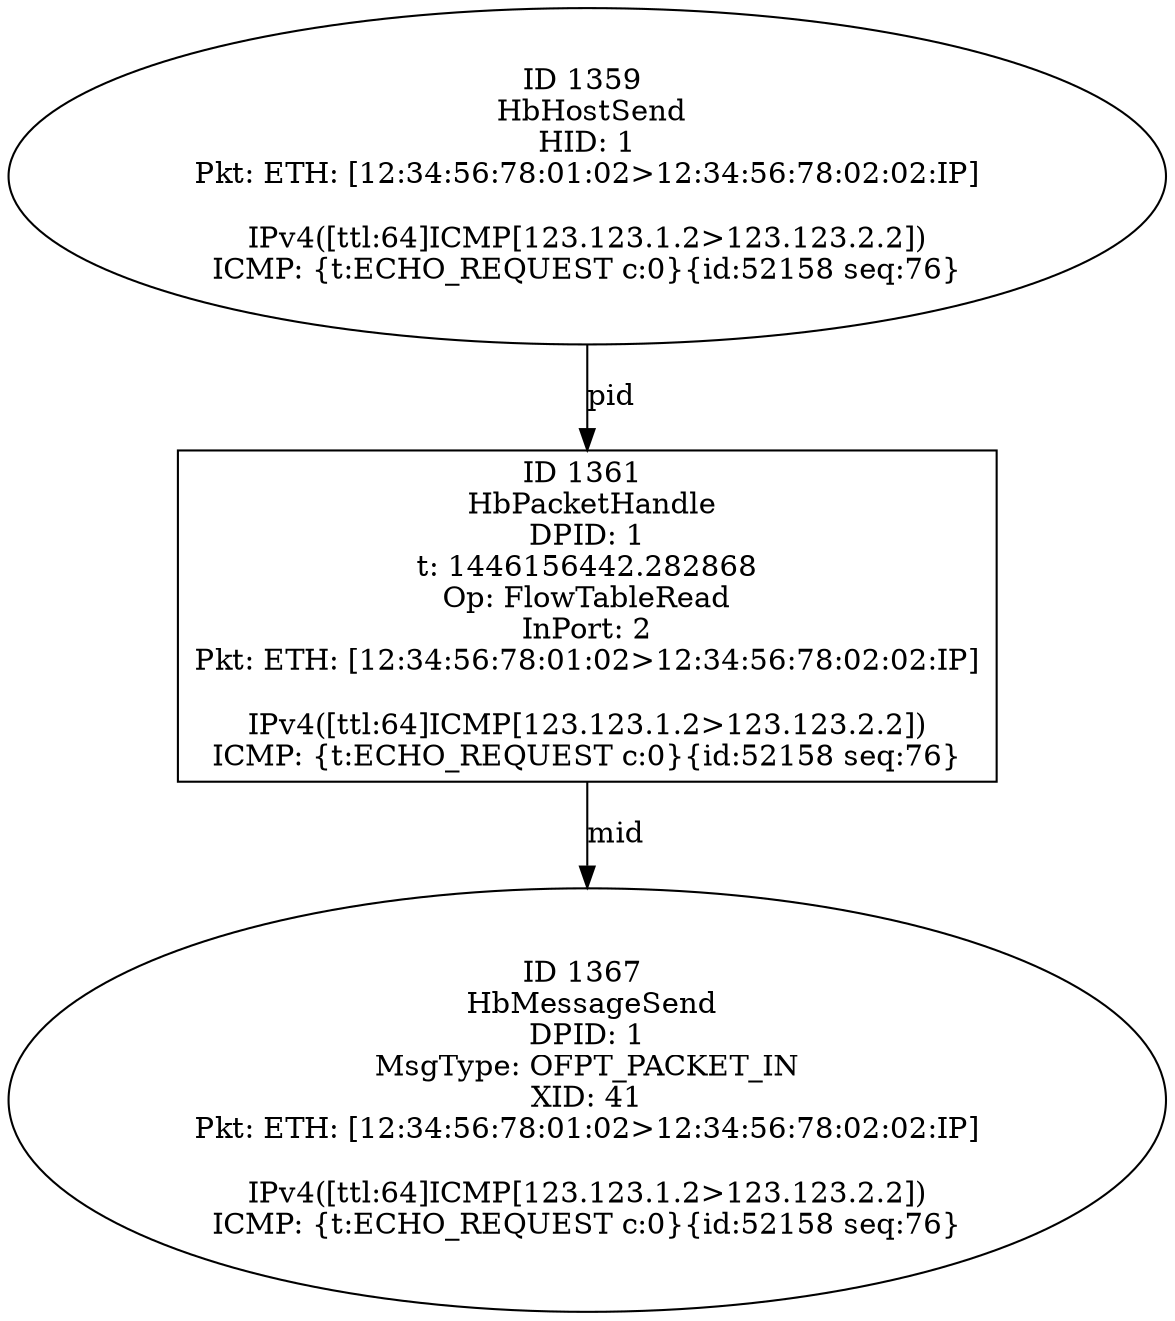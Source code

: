 strict digraph G {
1361 [shape=box, event=<hb_events.HbPacketHandle object at 0x10efe69d0>, label="ID 1361 
 HbPacketHandle
DPID: 1
t: 1446156442.282868
Op: FlowTableRead
InPort: 2
Pkt: ETH: [12:34:56:78:01:02>12:34:56:78:02:02:IP]

IPv4([ttl:64]ICMP[123.123.1.2>123.123.2.2])
ICMP: {t:ECHO_REQUEST c:0}{id:52158 seq:76}"];
1359 [shape=oval, event=<hb_events.HbHostSend object at 0x10efe6790>, label="ID 1359 
 HbHostSend
HID: 1
Pkt: ETH: [12:34:56:78:01:02>12:34:56:78:02:02:IP]

IPv4([ttl:64]ICMP[123.123.1.2>123.123.2.2])
ICMP: {t:ECHO_REQUEST c:0}{id:52158 seq:76}"];
1367 [shape=oval, event=<hb_events.HbMessageSend object at 0x10efeb310>, label="ID 1367 
 HbMessageSend
DPID: 1
MsgType: OFPT_PACKET_IN
XID: 41
Pkt: ETH: [12:34:56:78:01:02>12:34:56:78:02:02:IP]

IPv4([ttl:64]ICMP[123.123.1.2>123.123.2.2])
ICMP: {t:ECHO_REQUEST c:0}{id:52158 seq:76}"];
1361 -> 1367  [rel=mid, label=mid];
1359 -> 1361  [rel=pid, label=pid];
}

